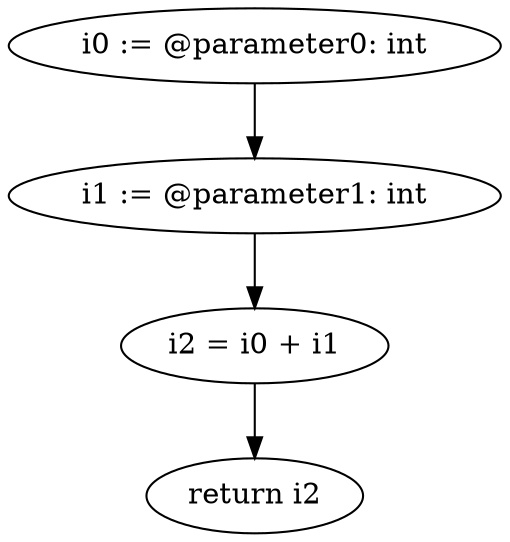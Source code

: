digraph "unitGraph" {
    "i0 := @parameter0: int"
    "i1 := @parameter1: int"
    "i2 = i0 + i1"
    "return i2"
    "i0 := @parameter0: int"->"i1 := @parameter1: int";
    "i1 := @parameter1: int"->"i2 = i0 + i1";
    "i2 = i0 + i1"->"return i2";
}

